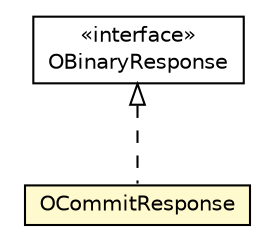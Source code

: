 #!/usr/local/bin/dot
#
# Class diagram 
# Generated by UMLGraph version R5_6-24-gf6e263 (http://www.umlgraph.org/)
#

digraph G {
	edge [fontname="Helvetica",fontsize=10,labelfontname="Helvetica",labelfontsize=10];
	node [fontname="Helvetica",fontsize=10,shape=plaintext];
	nodesep=0.25;
	ranksep=0.5;
	// com.orientechnologies.orient.client.remote.OBinaryResponse
	c2386632 [label=<<table title="com.orientechnologies.orient.client.remote.OBinaryResponse" border="0" cellborder="1" cellspacing="0" cellpadding="2" port="p" href="../OBinaryResponse.html">
		<tr><td><table border="0" cellspacing="0" cellpadding="1">
<tr><td align="center" balign="center"> &#171;interface&#187; </td></tr>
<tr><td align="center" balign="center"> OBinaryResponse </td></tr>
		</table></td></tr>
		</table>>, URL="../OBinaryResponse.html", fontname="Helvetica", fontcolor="black", fontsize=10.0];
	// com.orientechnologies.orient.client.remote.message.OCommitResponse
	c2386758 [label=<<table title="com.orientechnologies.orient.client.remote.message.OCommitResponse" border="0" cellborder="1" cellspacing="0" cellpadding="2" port="p" bgcolor="lemonChiffon" href="./OCommitResponse.html">
		<tr><td><table border="0" cellspacing="0" cellpadding="1">
<tr><td align="center" balign="center"> OCommitResponse </td></tr>
		</table></td></tr>
		</table>>, URL="./OCommitResponse.html", fontname="Helvetica", fontcolor="black", fontsize=10.0];
	//com.orientechnologies.orient.client.remote.message.OCommitResponse implements com.orientechnologies.orient.client.remote.OBinaryResponse
	c2386632:p -> c2386758:p [dir=back,arrowtail=empty,style=dashed];
}

